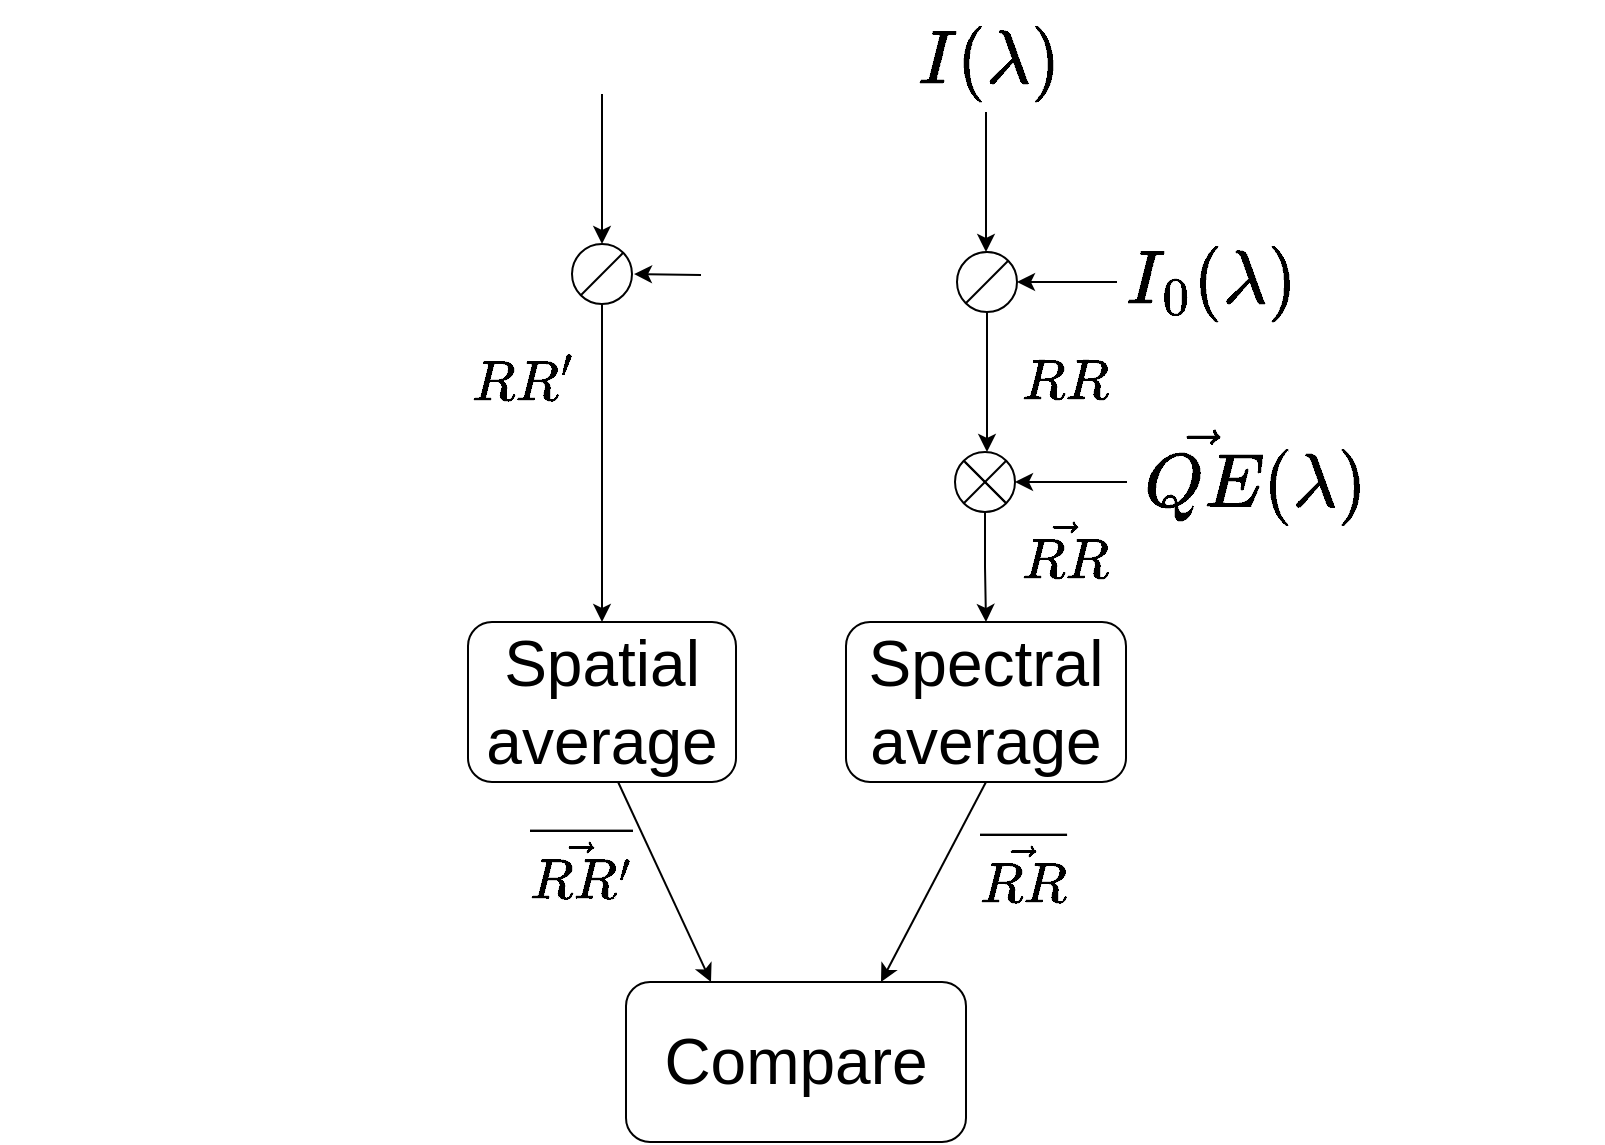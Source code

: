<mxfile version="12.3.9" type="github" pages="1">
  <diagram id="npbPIhp3O4nb7fUVfA89" name="Page-1">
    <mxGraphModel dx="2249" dy="794" grid="1" gridSize="10" guides="1" tooltips="1" connect="1" arrows="1" fold="1" page="1" pageScale="1" pageWidth="827" pageHeight="1169" math="1" shadow="0">
      <root>
        <mxCell id="0"/>
        <mxCell id="1" parent="0"/>
        <mxCell id="ERMoTEU1ZdiAvk5Pcdhp-1" value="" style="group" parent="1" vertex="1" connectable="0">
          <mxGeometry x="180" y="161" width="30" height="30" as="geometry"/>
        </mxCell>
        <mxCell id="ERMoTEU1ZdiAvk5Pcdhp-2" value="" style="group" parent="ERMoTEU1ZdiAvk5Pcdhp-1" vertex="1" connectable="0">
          <mxGeometry width="30" height="30" as="geometry"/>
        </mxCell>
        <mxCell id="ERMoTEU1ZdiAvk5Pcdhp-3" value="" style="group" parent="ERMoTEU1ZdiAvk5Pcdhp-2" vertex="1" connectable="0">
          <mxGeometry width="30" height="30" as="geometry"/>
        </mxCell>
        <mxCell id="ERMoTEU1ZdiAvk5Pcdhp-4" value="" style="ellipse;whiteSpace=wrap;html=1;aspect=fixed;" parent="ERMoTEU1ZdiAvk5Pcdhp-3" vertex="1">
          <mxGeometry width="30" height="30" as="geometry"/>
        </mxCell>
        <mxCell id="ERMoTEU1ZdiAvk5Pcdhp-5" value="" style="endArrow=none;html=1;" parent="ERMoTEU1ZdiAvk5Pcdhp-3" edge="1">
          <mxGeometry width="50" height="50" relative="1" as="geometry">
            <mxPoint x="4.286" y="25.714" as="sourcePoint"/>
            <mxPoint x="25.714" y="4.286" as="targetPoint"/>
          </mxGeometry>
        </mxCell>
        <mxCell id="ERMoTEU1ZdiAvk5Pcdhp-6" value="&lt;span style=&quot;font-size: 32px ; text-align: left&quot;&gt;$$A$$&lt;/span&gt;" style="text;html=1;align=center;verticalAlign=middle;resizable=0;points=[];;autosize=1;" parent="1" vertex="1">
          <mxGeometry x="139" y="55" width="110" height="30" as="geometry"/>
        </mxCell>
        <mxCell id="ERMoTEU1ZdiAvk5Pcdhp-7" value="&lt;div style=&quot;text-align: left&quot;&gt;&lt;span style=&quot;font-size: 32px&quot;&gt;$$A_0$$&lt;/span&gt;&lt;/div&gt;" style="text;html=1;align=center;verticalAlign=middle;resizable=0;points=[];;autosize=1;" parent="1" vertex="1">
          <mxGeometry x="198" y="160" width="140" height="30" as="geometry"/>
        </mxCell>
        <mxCell id="ERMoTEU1ZdiAvk5Pcdhp-8" style="edgeStyle=orthogonalEdgeStyle;rounded=0;orthogonalLoop=1;jettySize=auto;html=1;exitX=0.5;exitY=1;exitDx=0;exitDy=0;entryX=0.5;entryY=0;entryDx=0;entryDy=0;" parent="1" source="ERMoTEU1ZdiAvk5Pcdhp-4" target="ERMoTEU1ZdiAvk5Pcdhp-54" edge="1">
          <mxGeometry relative="1" as="geometry">
            <mxPoint x="195" y="261" as="targetPoint"/>
          </mxGeometry>
        </mxCell>
        <mxCell id="ERMoTEU1ZdiAvk5Pcdhp-9" value="&lt;font style=&quot;font-size: 24px&quot;&gt;$$RR&#39;$$&lt;/font&gt;" style="text;html=1;align=center;verticalAlign=middle;resizable=0;points=[];;autosize=1;" parent="1" vertex="1">
          <mxGeometry x="100" y="220" width="110" height="20" as="geometry"/>
        </mxCell>
        <mxCell id="ERMoTEU1ZdiAvk5Pcdhp-16" style="edgeStyle=orthogonalEdgeStyle;rounded=0;orthogonalLoop=1;jettySize=auto;html=1;exitX=0.5;exitY=1;exitDx=0;exitDy=0;entryX=0.5;entryY=0;entryDx=0;entryDy=0;fontColor=#FFFFFF;" parent="1" source="ERMoTEU1ZdiAvk5Pcdhp-17" target="ERMoTEU1ZdiAvk5Pcdhp-4" edge="1">
          <mxGeometry relative="1" as="geometry"/>
        </mxCell>
        <mxCell id="ERMoTEU1ZdiAvk5Pcdhp-17" value="" style="whiteSpace=wrap;html=1;aspect=fixed;fontColor=#FFFFFF;strokeColor=none;" parent="1" vertex="1">
          <mxGeometry x="171.5" y="39" width="47" height="47" as="geometry"/>
        </mxCell>
        <mxCell id="ERMoTEU1ZdiAvk5Pcdhp-19" value="" style="whiteSpace=wrap;html=1;aspect=fixed;fontColor=#FFFFFF;strokeColor=#FFFFFF;" parent="1" vertex="1">
          <mxGeometry x="244.5" y="153" width="47" height="47" as="geometry"/>
        </mxCell>
        <mxCell id="ERMoTEU1ZdiAvk5Pcdhp-21" value="" style="endArrow=classic;html=1;fontColor=#FFFFFF;exitX=0;exitY=0.5;exitDx=0;exitDy=0;" parent="1" source="ERMoTEU1ZdiAvk5Pcdhp-19" edge="1">
          <mxGeometry width="50" height="50" relative="1" as="geometry">
            <mxPoint x="226.472" y="95" as="sourcePoint"/>
            <mxPoint x="211" y="176" as="targetPoint"/>
          </mxGeometry>
        </mxCell>
        <mxCell id="ERMoTEU1ZdiAvk5Pcdhp-25" value="" style="group" parent="1" vertex="1" connectable="0">
          <mxGeometry x="372.5" y="165" width="30" height="30" as="geometry"/>
        </mxCell>
        <mxCell id="ERMoTEU1ZdiAvk5Pcdhp-26" value="" style="group" parent="ERMoTEU1ZdiAvk5Pcdhp-25" vertex="1" connectable="0">
          <mxGeometry width="30" height="30" as="geometry"/>
        </mxCell>
        <mxCell id="ERMoTEU1ZdiAvk5Pcdhp-27" value="" style="group" parent="ERMoTEU1ZdiAvk5Pcdhp-26" vertex="1" connectable="0">
          <mxGeometry width="30" height="30" as="geometry"/>
        </mxCell>
        <mxCell id="ERMoTEU1ZdiAvk5Pcdhp-28" value="" style="ellipse;whiteSpace=wrap;html=1;aspect=fixed;" parent="ERMoTEU1ZdiAvk5Pcdhp-27" vertex="1">
          <mxGeometry width="30" height="30" as="geometry"/>
        </mxCell>
        <mxCell id="ERMoTEU1ZdiAvk5Pcdhp-29" value="" style="endArrow=none;html=1;" parent="ERMoTEU1ZdiAvk5Pcdhp-27" edge="1">
          <mxGeometry width="50" height="50" relative="1" as="geometry">
            <mxPoint x="4.286" y="25.714" as="sourcePoint"/>
            <mxPoint x="25.714" y="4.286" as="targetPoint"/>
          </mxGeometry>
        </mxCell>
        <mxCell id="ERMoTEU1ZdiAvk5Pcdhp-30" value="" style="endArrow=classic;html=1;" parent="1" edge="1">
          <mxGeometry width="50" height="50" relative="1" as="geometry">
            <mxPoint x="387" y="95" as="sourcePoint"/>
            <mxPoint x="387" y="165" as="targetPoint"/>
          </mxGeometry>
        </mxCell>
        <mxCell id="ERMoTEU1ZdiAvk5Pcdhp-31" value="&lt;span style=&quot;font-size: 32px ; text-align: left&quot;&gt;$$I(\lambda)$$&lt;/span&gt;" style="text;html=1;align=center;verticalAlign=middle;resizable=0;points=[];;autosize=1;" parent="1" vertex="1">
          <mxGeometry x="272.5" y="55" width="230" height="30" as="geometry"/>
        </mxCell>
        <mxCell id="ERMoTEU1ZdiAvk5Pcdhp-32" value="&lt;div style=&quot;text-align: left&quot;&gt;&lt;span style=&quot;font-size: 32px&quot;&gt;$$I_0(\lambda)$$&lt;/span&gt;&lt;/div&gt;" style="text;html=1;align=center;verticalAlign=middle;resizable=0;points=[];;autosize=1;" parent="1" vertex="1">
          <mxGeometry x="363.5" y="165" width="270" height="30" as="geometry"/>
        </mxCell>
        <mxCell id="ERMoTEU1ZdiAvk5Pcdhp-33" value="" style="endArrow=classic;html=1;entryX=1;entryY=0.5;entryDx=0;entryDy=0;" parent="1" target="ERMoTEU1ZdiAvk5Pcdhp-28" edge="1">
          <mxGeometry width="50" height="50" relative="1" as="geometry">
            <mxPoint x="452.5" y="180" as="sourcePoint"/>
            <mxPoint x="397.5" y="245" as="targetPoint"/>
          </mxGeometry>
        </mxCell>
        <mxCell id="ERMoTEU1ZdiAvk5Pcdhp-34" style="edgeStyle=orthogonalEdgeStyle;rounded=0;orthogonalLoop=1;jettySize=auto;html=1;exitX=0.5;exitY=1;exitDx=0;exitDy=0;" parent="1" source="ERMoTEU1ZdiAvk5Pcdhp-28" edge="1">
          <mxGeometry relative="1" as="geometry">
            <mxPoint x="387.5" y="265" as="targetPoint"/>
          </mxGeometry>
        </mxCell>
        <mxCell id="ERMoTEU1ZdiAvk5Pcdhp-42" value="&lt;font style=&quot;font-size: 24px&quot;&gt;$$RR$$&lt;/font&gt;" style="text;html=1;align=center;verticalAlign=middle;resizable=0;points=[];;autosize=1;" parent="1" vertex="1">
          <mxGeometry x="375.5" y="220" width="100" height="20" as="geometry"/>
        </mxCell>
        <mxCell id="ERMoTEU1ZdiAvk5Pcdhp-44" value="" style="group" parent="1" vertex="1" connectable="0">
          <mxGeometry x="371.5" y="265" width="30" height="30" as="geometry"/>
        </mxCell>
        <mxCell id="ERMoTEU1ZdiAvk5Pcdhp-45" value="" style="group" parent="ERMoTEU1ZdiAvk5Pcdhp-44" vertex="1" connectable="0">
          <mxGeometry width="30" height="30" as="geometry"/>
        </mxCell>
        <mxCell id="ERMoTEU1ZdiAvk5Pcdhp-46" value="" style="ellipse;whiteSpace=wrap;html=1;aspect=fixed;" parent="ERMoTEU1ZdiAvk5Pcdhp-45" vertex="1">
          <mxGeometry width="30" height="30" as="geometry"/>
        </mxCell>
        <mxCell id="ERMoTEU1ZdiAvk5Pcdhp-47" value="" style="endArrow=none;html=1;" parent="ERMoTEU1ZdiAvk5Pcdhp-45" edge="1">
          <mxGeometry width="50" height="50" relative="1" as="geometry">
            <mxPoint x="4.286" y="25.714" as="sourcePoint"/>
            <mxPoint x="25.714" y="4.286" as="targetPoint"/>
          </mxGeometry>
        </mxCell>
        <mxCell id="ERMoTEU1ZdiAvk5Pcdhp-48" value="" style="endArrow=none;html=1;fontColor=#FFFFFF;" parent="ERMoTEU1ZdiAvk5Pcdhp-45" edge="1">
          <mxGeometry width="50" height="50" relative="1" as="geometry">
            <mxPoint x="5" y="5" as="sourcePoint"/>
            <mxPoint x="25" y="25" as="targetPoint"/>
          </mxGeometry>
        </mxCell>
        <mxCell id="ERMoTEU1ZdiAvk5Pcdhp-49" value="" style="endArrow=none;html=1;" parent="ERMoTEU1ZdiAvk5Pcdhp-45" edge="1">
          <mxGeometry width="50" height="50" relative="1" as="geometry">
            <mxPoint x="4.286" y="4.286" as="sourcePoint"/>
            <mxPoint x="25.714" y="25.714" as="targetPoint"/>
          </mxGeometry>
        </mxCell>
        <mxCell id="ERMoTEU1ZdiAvk5Pcdhp-50" value="" style="endArrow=classic;html=1;fontColor=#000000;entryX=1;entryY=0.5;entryDx=0;entryDy=0;" parent="1" target="ERMoTEU1ZdiAvk5Pcdhp-46" edge="1">
          <mxGeometry width="50" height="50" relative="1" as="geometry">
            <mxPoint x="457.5" y="280" as="sourcePoint"/>
            <mxPoint x="507.5" y="230" as="targetPoint"/>
          </mxGeometry>
        </mxCell>
        <mxCell id="ERMoTEU1ZdiAvk5Pcdhp-51" value="&lt;font style=&quot;font-size: 32px&quot;&gt;$$\vec{QE}(\lambda)$$&lt;/font&gt;" style="text;html=1;align=center;verticalAlign=middle;resizable=0;points=[];;autosize=1;fontColor=#000000;" parent="1" vertex="1">
          <mxGeometry x="345.5" y="260" width="350" height="30" as="geometry"/>
        </mxCell>
        <mxCell id="ERMoTEU1ZdiAvk5Pcdhp-52" style="edgeStyle=orthogonalEdgeStyle;rounded=0;orthogonalLoop=1;jettySize=auto;html=1;exitX=0.5;exitY=1;exitDx=0;exitDy=0;fontColor=#000000;" parent="1" source="ERMoTEU1ZdiAvk5Pcdhp-46" target="ERMoTEU1ZdiAvk5Pcdhp-55" edge="1">
          <mxGeometry relative="1" as="geometry">
            <mxPoint x="386.5" y="345" as="targetPoint"/>
          </mxGeometry>
        </mxCell>
        <mxCell id="ERMoTEU1ZdiAvk5Pcdhp-53" value="&lt;span style=&quot;font-size: 24px&quot;&gt;$$\vec{RR}$$&lt;br&gt;&lt;/span&gt;" style="text;html=1;align=center;verticalAlign=middle;resizable=0;points=[];;autosize=1;" parent="1" vertex="1">
          <mxGeometry x="345.5" y="320" width="160" height="20" as="geometry"/>
        </mxCell>
        <mxCell id="ERMoTEU1ZdiAvk5Pcdhp-54" value="&lt;font style=&quot;font-size: 32px&quot;&gt;Spatial average&lt;/font&gt;" style="rounded=1;whiteSpace=wrap;html=1;" parent="1" vertex="1">
          <mxGeometry x="128" y="350" width="134" height="80" as="geometry"/>
        </mxCell>
        <mxCell id="ERMoTEU1ZdiAvk5Pcdhp-55" value="&lt;font style=&quot;font-size: 32px&quot;&gt;Spectral average&lt;/font&gt;" style="rounded=1;whiteSpace=wrap;html=1;" parent="1" vertex="1">
          <mxGeometry x="317" y="350" width="140" height="80" as="geometry"/>
        </mxCell>
        <mxCell id="ERMoTEU1ZdiAvk5Pcdhp-56" value="&lt;font style=&quot;font-size: 32px&quot;&gt;Compare&lt;/font&gt;" style="rounded=1;whiteSpace=wrap;html=1;" parent="1" vertex="1">
          <mxGeometry x="207" y="530" width="170" height="80" as="geometry"/>
        </mxCell>
        <mxCell id="ERMoTEU1ZdiAvk5Pcdhp-57" style="edgeStyle=orthogonalEdgeStyle;rounded=0;orthogonalLoop=1;jettySize=auto;html=1;exitX=0.5;exitY=1;exitDx=0;exitDy=0;" parent="1" source="ERMoTEU1ZdiAvk5Pcdhp-54" target="ERMoTEU1ZdiAvk5Pcdhp-54" edge="1">
          <mxGeometry relative="1" as="geometry"/>
        </mxCell>
        <mxCell id="ERMoTEU1ZdiAvk5Pcdhp-58" style="edgeStyle=orthogonalEdgeStyle;rounded=0;orthogonalLoop=1;jettySize=auto;html=1;exitX=0.5;exitY=1;exitDx=0;exitDy=0;" parent="1" source="ERMoTEU1ZdiAvk5Pcdhp-54" target="ERMoTEU1ZdiAvk5Pcdhp-54" edge="1">
          <mxGeometry relative="1" as="geometry"/>
        </mxCell>
        <mxCell id="ERMoTEU1ZdiAvk5Pcdhp-61" value="&lt;font style=&quot;font-size: 24px&quot;&gt;$$\overline{\vec{RR&#39;}}$$&lt;/font&gt;" style="text;html=1;" parent="1" vertex="1">
          <mxGeometry x="157" y="420" width="160" height="30" as="geometry"/>
        </mxCell>
        <mxCell id="ERMoTEU1ZdiAvk5Pcdhp-62" value="&lt;font style=&quot;font-size: 24px&quot;&gt;$$\overline{\vec{RR}}$$&lt;/font&gt;" style="text;html=1;" parent="1" vertex="1">
          <mxGeometry x="382" y="422" width="150" height="30" as="geometry"/>
        </mxCell>
        <mxCell id="ERMoTEU1ZdiAvk5Pcdhp-63" value="" style="endArrow=classic;html=1;exitX=0.56;exitY=1;exitDx=0;exitDy=0;exitPerimeter=0;entryX=0.25;entryY=0;entryDx=0;entryDy=0;" parent="1" source="ERMoTEU1ZdiAvk5Pcdhp-54" target="ERMoTEU1ZdiAvk5Pcdhp-56" edge="1">
          <mxGeometry width="50" height="50" relative="1" as="geometry">
            <mxPoint x="100" y="660" as="sourcePoint"/>
            <mxPoint x="150" y="610" as="targetPoint"/>
          </mxGeometry>
        </mxCell>
        <mxCell id="ERMoTEU1ZdiAvk5Pcdhp-64" value="" style="endArrow=classic;html=1;exitX=0.5;exitY=1;exitDx=0;exitDy=0;entryX=0.75;entryY=0;entryDx=0;entryDy=0;" parent="1" source="ERMoTEU1ZdiAvk5Pcdhp-55" target="ERMoTEU1ZdiAvk5Pcdhp-56" edge="1">
          <mxGeometry width="50" height="50" relative="1" as="geometry">
            <mxPoint x="100" y="660" as="sourcePoint"/>
            <mxPoint x="150" y="610" as="targetPoint"/>
          </mxGeometry>
        </mxCell>
        <mxCell id="yhBElZ0bcXS3aBq6PSTZ-1" value="&lt;font style=&quot;font-size: 32px&quot;&gt;$$\vec{QE}(\lambda)$$&lt;/font&gt;" style="text;html=1;align=center;verticalAlign=middle;resizable=0;points=[];;autosize=1;fontColor=#FFFFFF;" vertex="1" parent="1">
          <mxGeometry x="-105.5" y="265" width="350" height="30" as="geometry"/>
        </mxCell>
      </root>
    </mxGraphModel>
  </diagram>
</mxfile>
